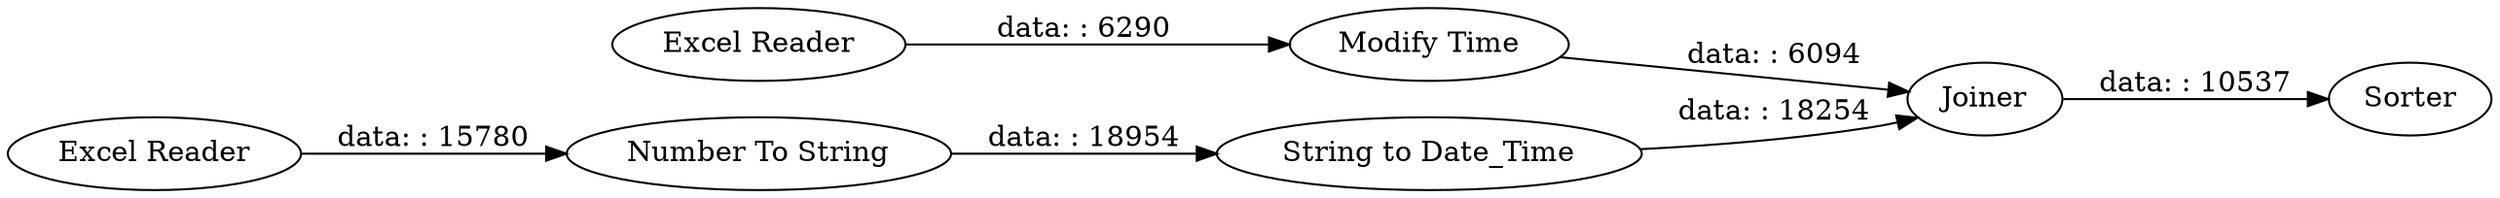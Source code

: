 digraph {
	"4963001693967417303_5" [label="String to Date_Time"]
	"4963001693967417303_7" [label=Sorter]
	"4963001693967417303_4" [label="Number To String"]
	"4963001693967417303_2" [label="Excel Reader"]
	"4963001693967417303_1" [label="Excel Reader"]
	"4963001693967417303_3" [label="Modify Time"]
	"4963001693967417303_6" [label=Joiner]
	"4963001693967417303_2" -> "4963001693967417303_4" [label="data: : 15780"]
	"4963001693967417303_3" -> "4963001693967417303_6" [label="data: : 6094"]
	"4963001693967417303_5" -> "4963001693967417303_6" [label="data: : 18254"]
	"4963001693967417303_1" -> "4963001693967417303_3" [label="data: : 6290"]
	"4963001693967417303_6" -> "4963001693967417303_7" [label="data: : 10537"]
	"4963001693967417303_4" -> "4963001693967417303_5" [label="data: : 18954"]
	rankdir=LR
}
